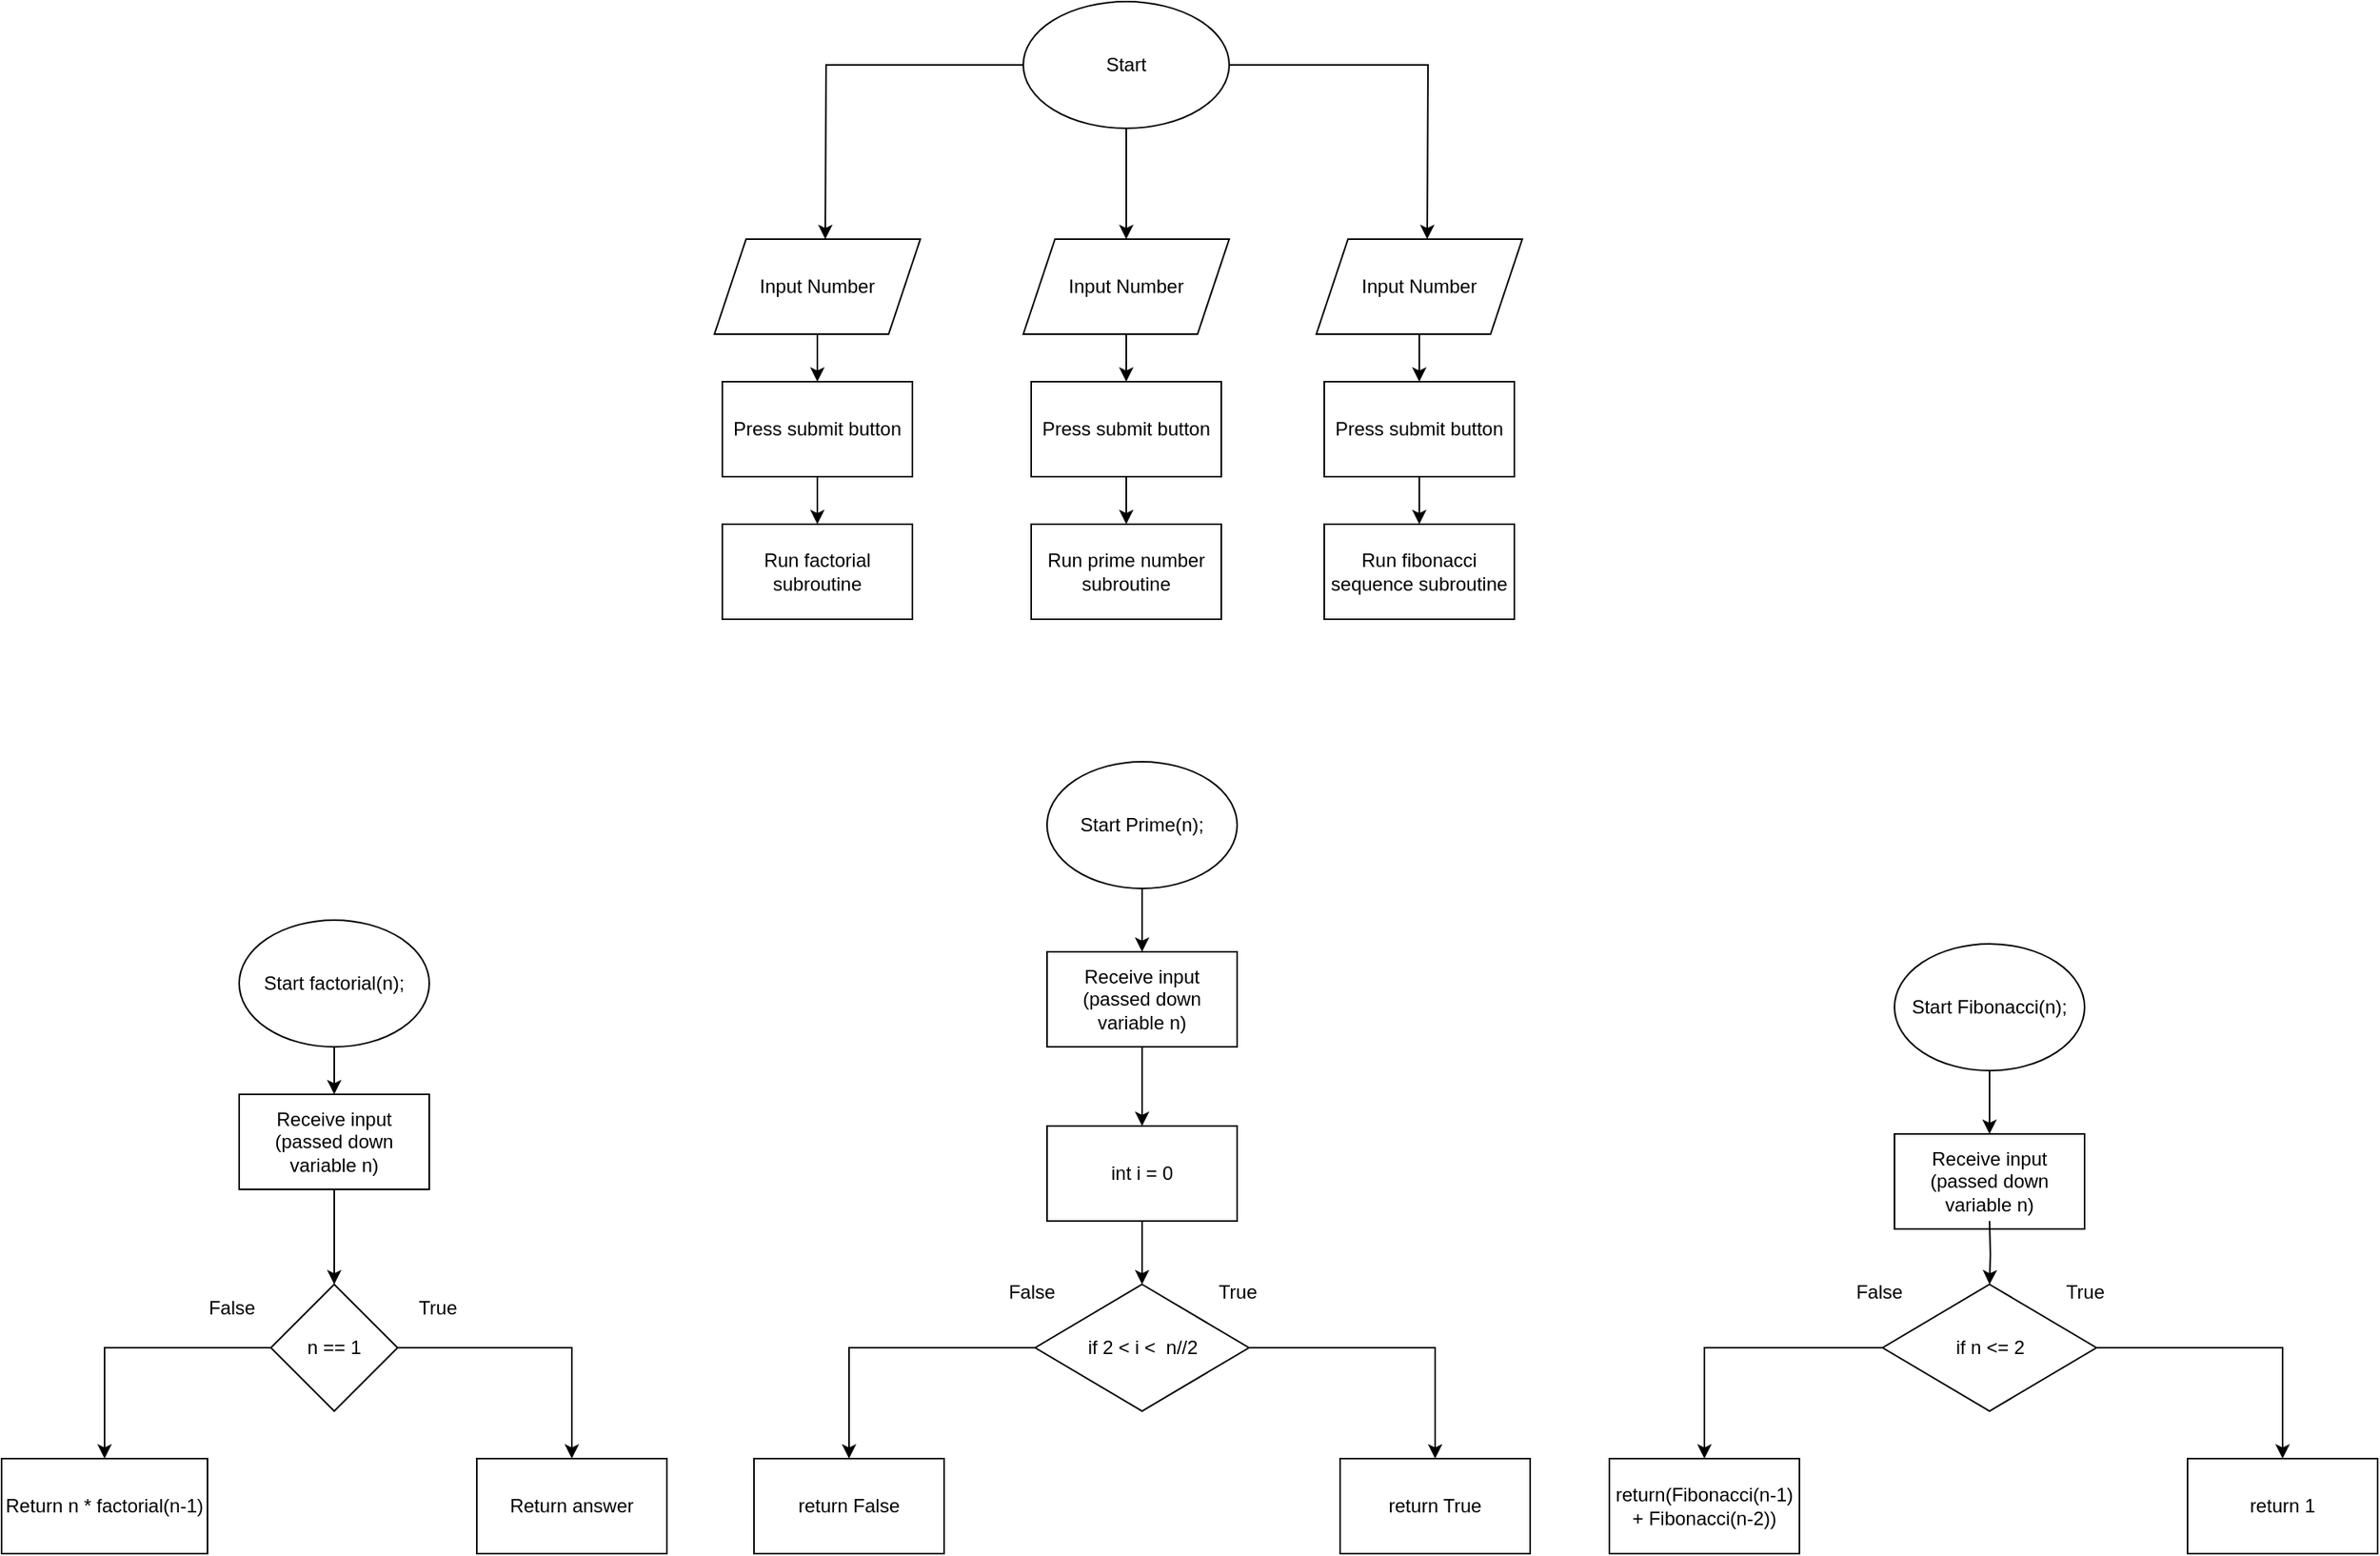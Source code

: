 <mxfile version="21.5.0" type="device">
  <diagram name="Page-1" id="GrkQvOvBJdedfOLAO38x">
    <mxGraphModel dx="1912" dy="985" grid="1" gridSize="10" guides="1" tooltips="1" connect="1" arrows="1" fold="1" page="1" pageScale="1" pageWidth="850" pageHeight="1100" math="0" shadow="0">
      <root>
        <mxCell id="0" />
        <mxCell id="1" parent="0" />
        <mxCell id="NpIUfgD3lTJgSAB7WC6j-1" value="" style="edgeStyle=orthogonalEdgeStyle;rounded=0;orthogonalLoop=1;jettySize=auto;html=1;" edge="1" parent="1" source="NpIUfgD3lTJgSAB7WC6j-4">
          <mxGeometry relative="1" as="geometry">
            <mxPoint x="990" y="220" as="targetPoint" />
          </mxGeometry>
        </mxCell>
        <mxCell id="NpIUfgD3lTJgSAB7WC6j-2" value="" style="edgeStyle=orthogonalEdgeStyle;rounded=0;orthogonalLoop=1;jettySize=auto;html=1;" edge="1" parent="1" source="NpIUfgD3lTJgSAB7WC6j-4">
          <mxGeometry relative="1" as="geometry">
            <mxPoint x="800" y="220" as="targetPoint" />
          </mxGeometry>
        </mxCell>
        <mxCell id="NpIUfgD3lTJgSAB7WC6j-3" value="" style="edgeStyle=orthogonalEdgeStyle;rounded=0;orthogonalLoop=1;jettySize=auto;html=1;" edge="1" parent="1" source="NpIUfgD3lTJgSAB7WC6j-4">
          <mxGeometry relative="1" as="geometry">
            <mxPoint x="610" y="220" as="targetPoint" />
          </mxGeometry>
        </mxCell>
        <mxCell id="NpIUfgD3lTJgSAB7WC6j-4" value="Start" style="ellipse;whiteSpace=wrap;html=1;" vertex="1" parent="1">
          <mxGeometry x="735" y="70" width="130" height="80" as="geometry" />
        </mxCell>
        <mxCell id="NpIUfgD3lTJgSAB7WC6j-5" value="" style="edgeStyle=orthogonalEdgeStyle;rounded=0;orthogonalLoop=1;jettySize=auto;html=1;" edge="1" parent="1" source="NpIUfgD3lTJgSAB7WC6j-6" target="NpIUfgD3lTJgSAB7WC6j-19">
          <mxGeometry relative="1" as="geometry" />
        </mxCell>
        <mxCell id="NpIUfgD3lTJgSAB7WC6j-6" value="Input Number" style="shape=parallelogram;perimeter=parallelogramPerimeter;whiteSpace=wrap;html=1;fixedSize=1;" vertex="1" parent="1">
          <mxGeometry x="540" y="220" width="130" height="60" as="geometry" />
        </mxCell>
        <mxCell id="NpIUfgD3lTJgSAB7WC6j-7" value="" style="edgeStyle=orthogonalEdgeStyle;rounded=0;orthogonalLoop=1;jettySize=auto;html=1;" edge="1" parent="1" source="NpIUfgD3lTJgSAB7WC6j-8" target="NpIUfgD3lTJgSAB7WC6j-21">
          <mxGeometry relative="1" as="geometry" />
        </mxCell>
        <mxCell id="NpIUfgD3lTJgSAB7WC6j-8" value="Input Number" style="shape=parallelogram;perimeter=parallelogramPerimeter;whiteSpace=wrap;html=1;fixedSize=1;" vertex="1" parent="1">
          <mxGeometry x="735" y="220" width="130" height="60" as="geometry" />
        </mxCell>
        <mxCell id="NpIUfgD3lTJgSAB7WC6j-9" value="" style="edgeStyle=orthogonalEdgeStyle;rounded=0;orthogonalLoop=1;jettySize=auto;html=1;" edge="1" parent="1" source="NpIUfgD3lTJgSAB7WC6j-23" target="NpIUfgD3lTJgSAB7WC6j-13">
          <mxGeometry relative="1" as="geometry">
            <Array as="points">
              <mxPoint x="985" y="380" />
              <mxPoint x="985" y="380" />
            </Array>
          </mxGeometry>
        </mxCell>
        <mxCell id="NpIUfgD3lTJgSAB7WC6j-10" value="Input Number" style="shape=parallelogram;perimeter=parallelogramPerimeter;whiteSpace=wrap;html=1;fixedSize=1;" vertex="1" parent="1">
          <mxGeometry x="920" y="220" width="130" height="60" as="geometry" />
        </mxCell>
        <mxCell id="NpIUfgD3lTJgSAB7WC6j-11" value="Run factorial subroutine" style="whiteSpace=wrap;html=1;" vertex="1" parent="1">
          <mxGeometry x="545" y="400" width="120" height="60" as="geometry" />
        </mxCell>
        <mxCell id="NpIUfgD3lTJgSAB7WC6j-12" value="Run prime number subroutine" style="whiteSpace=wrap;html=1;" vertex="1" parent="1">
          <mxGeometry x="740" y="400" width="120" height="60" as="geometry" />
        </mxCell>
        <mxCell id="NpIUfgD3lTJgSAB7WC6j-13" value="Run fibonacci sequence subroutine" style="whiteSpace=wrap;html=1;" vertex="1" parent="1">
          <mxGeometry x="925" y="400" width="120" height="60" as="geometry" />
        </mxCell>
        <mxCell id="NpIUfgD3lTJgSAB7WC6j-58" value="" style="edgeStyle=orthogonalEdgeStyle;rounded=0;orthogonalLoop=1;jettySize=auto;html=1;" edge="1" parent="1" source="NpIUfgD3lTJgSAB7WC6j-15" target="NpIUfgD3lTJgSAB7WC6j-56">
          <mxGeometry relative="1" as="geometry" />
        </mxCell>
        <mxCell id="NpIUfgD3lTJgSAB7WC6j-15" value="Start factorial(n);" style="ellipse;whiteSpace=wrap;html=1;" vertex="1" parent="1">
          <mxGeometry x="240" y="650" width="120" height="80" as="geometry" />
        </mxCell>
        <mxCell id="NpIUfgD3lTJgSAB7WC6j-18" value="" style="edgeStyle=orthogonalEdgeStyle;rounded=0;orthogonalLoop=1;jettySize=auto;html=1;" edge="1" parent="1" source="NpIUfgD3lTJgSAB7WC6j-19" target="NpIUfgD3lTJgSAB7WC6j-11">
          <mxGeometry relative="1" as="geometry" />
        </mxCell>
        <mxCell id="NpIUfgD3lTJgSAB7WC6j-19" value="Press submit button" style="whiteSpace=wrap;html=1;" vertex="1" parent="1">
          <mxGeometry x="545" y="310" width="120" height="60" as="geometry" />
        </mxCell>
        <mxCell id="NpIUfgD3lTJgSAB7WC6j-20" value="" style="edgeStyle=orthogonalEdgeStyle;rounded=0;orthogonalLoop=1;jettySize=auto;html=1;" edge="1" parent="1" source="NpIUfgD3lTJgSAB7WC6j-21" target="NpIUfgD3lTJgSAB7WC6j-12">
          <mxGeometry relative="1" as="geometry" />
        </mxCell>
        <mxCell id="NpIUfgD3lTJgSAB7WC6j-21" value="Press submit button" style="whiteSpace=wrap;html=1;" vertex="1" parent="1">
          <mxGeometry x="740" y="310" width="120" height="60" as="geometry" />
        </mxCell>
        <mxCell id="NpIUfgD3lTJgSAB7WC6j-22" value="" style="edgeStyle=orthogonalEdgeStyle;rounded=0;orthogonalLoop=1;jettySize=auto;html=1;" edge="1" parent="1" source="NpIUfgD3lTJgSAB7WC6j-10" target="NpIUfgD3lTJgSAB7WC6j-23">
          <mxGeometry relative="1" as="geometry">
            <mxPoint x="985" y="280" as="sourcePoint" />
            <mxPoint x="985" y="410" as="targetPoint" />
            <Array as="points" />
          </mxGeometry>
        </mxCell>
        <mxCell id="NpIUfgD3lTJgSAB7WC6j-23" value="Press submit button" style="whiteSpace=wrap;html=1;" vertex="1" parent="1">
          <mxGeometry x="925" y="310" width="120" height="60" as="geometry" />
        </mxCell>
        <mxCell id="NpIUfgD3lTJgSAB7WC6j-44" value="Return answer" style="whiteSpace=wrap;html=1;" vertex="1" parent="1">
          <mxGeometry x="390" y="990" width="120" height="60" as="geometry" />
        </mxCell>
        <mxCell id="NpIUfgD3lTJgSAB7WC6j-45" value="" style="edgeStyle=orthogonalEdgeStyle;rounded=0;orthogonalLoop=1;jettySize=auto;html=1;" edge="1" parent="1" source="NpIUfgD3lTJgSAB7WC6j-47" target="NpIUfgD3lTJgSAB7WC6j-44">
          <mxGeometry relative="1" as="geometry" />
        </mxCell>
        <mxCell id="NpIUfgD3lTJgSAB7WC6j-46" value="" style="edgeStyle=orthogonalEdgeStyle;rounded=0;orthogonalLoop=1;jettySize=auto;html=1;" edge="1" parent="1" source="NpIUfgD3lTJgSAB7WC6j-47" target="NpIUfgD3lTJgSAB7WC6j-48">
          <mxGeometry relative="1" as="geometry" />
        </mxCell>
        <mxCell id="NpIUfgD3lTJgSAB7WC6j-47" value="n == 1" style="rhombus;whiteSpace=wrap;html=1;" vertex="1" parent="1">
          <mxGeometry x="260" y="880" width="80" height="80" as="geometry" />
        </mxCell>
        <mxCell id="NpIUfgD3lTJgSAB7WC6j-48" value="Return n * factorial(n-1)" style="whiteSpace=wrap;html=1;" vertex="1" parent="1">
          <mxGeometry x="90" y="990" width="130" height="60" as="geometry" />
        </mxCell>
        <mxCell id="NpIUfgD3lTJgSAB7WC6j-51" value="True" style="text;html=1;align=center;verticalAlign=middle;resizable=0;points=[];autosize=1;strokeColor=none;fillColor=none;" vertex="1" parent="1">
          <mxGeometry x="340" y="880" width="50" height="30" as="geometry" />
        </mxCell>
        <mxCell id="NpIUfgD3lTJgSAB7WC6j-52" value="False" style="text;html=1;align=center;verticalAlign=middle;resizable=0;points=[];autosize=1;strokeColor=none;fillColor=none;" vertex="1" parent="1">
          <mxGeometry x="210" y="880" width="50" height="30" as="geometry" />
        </mxCell>
        <mxCell id="NpIUfgD3lTJgSAB7WC6j-60" value="" style="edgeStyle=orthogonalEdgeStyle;rounded=0;orthogonalLoop=1;jettySize=auto;html=1;" edge="1" parent="1" source="NpIUfgD3lTJgSAB7WC6j-53" target="NpIUfgD3lTJgSAB7WC6j-57">
          <mxGeometry relative="1" as="geometry" />
        </mxCell>
        <mxCell id="NpIUfgD3lTJgSAB7WC6j-53" value="Start Prime(n);" style="ellipse;whiteSpace=wrap;html=1;" vertex="1" parent="1">
          <mxGeometry x="750" y="550" width="120" height="80" as="geometry" />
        </mxCell>
        <mxCell id="NpIUfgD3lTJgSAB7WC6j-59" value="" style="edgeStyle=orthogonalEdgeStyle;rounded=0;orthogonalLoop=1;jettySize=auto;html=1;" edge="1" parent="1" source="NpIUfgD3lTJgSAB7WC6j-56" target="NpIUfgD3lTJgSAB7WC6j-47">
          <mxGeometry relative="1" as="geometry" />
        </mxCell>
        <mxCell id="NpIUfgD3lTJgSAB7WC6j-56" value="Receive input (passed down variable n)" style="whiteSpace=wrap;html=1;" vertex="1" parent="1">
          <mxGeometry x="240" y="760" width="120" height="60" as="geometry" />
        </mxCell>
        <mxCell id="NpIUfgD3lTJgSAB7WC6j-64" value="" style="edgeStyle=orthogonalEdgeStyle;rounded=0;orthogonalLoop=1;jettySize=auto;html=1;" edge="1" parent="1" source="NpIUfgD3lTJgSAB7WC6j-57" target="NpIUfgD3lTJgSAB7WC6j-62">
          <mxGeometry relative="1" as="geometry" />
        </mxCell>
        <mxCell id="NpIUfgD3lTJgSAB7WC6j-57" value="Receive input (passed down variable n)" style="whiteSpace=wrap;html=1;" vertex="1" parent="1">
          <mxGeometry x="750" y="670" width="120" height="60" as="geometry" />
        </mxCell>
        <mxCell id="NpIUfgD3lTJgSAB7WC6j-69" value="" style="edgeStyle=orthogonalEdgeStyle;rounded=0;orthogonalLoop=1;jettySize=auto;html=1;" edge="1" parent="1" source="NpIUfgD3lTJgSAB7WC6j-61" target="NpIUfgD3lTJgSAB7WC6j-66">
          <mxGeometry relative="1" as="geometry" />
        </mxCell>
        <mxCell id="NpIUfgD3lTJgSAB7WC6j-70" value="" style="edgeStyle=orthogonalEdgeStyle;rounded=0;orthogonalLoop=1;jettySize=auto;html=1;" edge="1" parent="1" source="NpIUfgD3lTJgSAB7WC6j-61" target="NpIUfgD3lTJgSAB7WC6j-68">
          <mxGeometry relative="1" as="geometry" />
        </mxCell>
        <mxCell id="NpIUfgD3lTJgSAB7WC6j-61" value="if 2 &amp;lt; i &amp;lt;&amp;nbsp; n//2" style="rhombus;whiteSpace=wrap;html=1;" vertex="1" parent="1">
          <mxGeometry x="742.5" y="880" width="135" height="80" as="geometry" />
        </mxCell>
        <mxCell id="NpIUfgD3lTJgSAB7WC6j-65" value="" style="edgeStyle=orthogonalEdgeStyle;rounded=0;orthogonalLoop=1;jettySize=auto;html=1;" edge="1" parent="1" source="NpIUfgD3lTJgSAB7WC6j-62" target="NpIUfgD3lTJgSAB7WC6j-61">
          <mxGeometry relative="1" as="geometry" />
        </mxCell>
        <mxCell id="NpIUfgD3lTJgSAB7WC6j-62" value="int i = 0" style="whiteSpace=wrap;html=1;" vertex="1" parent="1">
          <mxGeometry x="750" y="780" width="120" height="60" as="geometry" />
        </mxCell>
        <mxCell id="NpIUfgD3lTJgSAB7WC6j-66" value="return False" style="whiteSpace=wrap;html=1;" vertex="1" parent="1">
          <mxGeometry x="565" y="990" width="120" height="60" as="geometry" />
        </mxCell>
        <mxCell id="NpIUfgD3lTJgSAB7WC6j-68" value="return True" style="whiteSpace=wrap;html=1;" vertex="1" parent="1">
          <mxGeometry x="935" y="990" width="120" height="60" as="geometry" />
        </mxCell>
        <mxCell id="NpIUfgD3lTJgSAB7WC6j-71" value="True" style="text;html=1;align=center;verticalAlign=middle;resizable=0;points=[];autosize=1;strokeColor=none;fillColor=none;" vertex="1" parent="1">
          <mxGeometry x="845" y="870" width="50" height="30" as="geometry" />
        </mxCell>
        <mxCell id="NpIUfgD3lTJgSAB7WC6j-72" value="False" style="text;html=1;align=center;verticalAlign=middle;resizable=0;points=[];autosize=1;strokeColor=none;fillColor=none;" vertex="1" parent="1">
          <mxGeometry x="715" y="870" width="50" height="30" as="geometry" />
        </mxCell>
        <mxCell id="NpIUfgD3lTJgSAB7WC6j-73" value="" style="edgeStyle=orthogonalEdgeStyle;rounded=0;orthogonalLoop=1;jettySize=auto;html=1;" edge="1" parent="1" source="NpIUfgD3lTJgSAB7WC6j-74" target="NpIUfgD3lTJgSAB7WC6j-76">
          <mxGeometry relative="1" as="geometry" />
        </mxCell>
        <mxCell id="NpIUfgD3lTJgSAB7WC6j-74" value="Start Fibonacci(n);" style="ellipse;whiteSpace=wrap;html=1;" vertex="1" parent="1">
          <mxGeometry x="1285" y="665" width="120" height="80" as="geometry" />
        </mxCell>
        <mxCell id="NpIUfgD3lTJgSAB7WC6j-76" value="Receive input (passed down variable n)" style="whiteSpace=wrap;html=1;" vertex="1" parent="1">
          <mxGeometry x="1285" y="785" width="120" height="60" as="geometry" />
        </mxCell>
        <mxCell id="NpIUfgD3lTJgSAB7WC6j-77" value="" style="edgeStyle=orthogonalEdgeStyle;rounded=0;orthogonalLoop=1;jettySize=auto;html=1;" edge="1" parent="1" source="NpIUfgD3lTJgSAB7WC6j-79" target="NpIUfgD3lTJgSAB7WC6j-82">
          <mxGeometry relative="1" as="geometry" />
        </mxCell>
        <mxCell id="NpIUfgD3lTJgSAB7WC6j-78" value="" style="edgeStyle=orthogonalEdgeStyle;rounded=0;orthogonalLoop=1;jettySize=auto;html=1;" edge="1" parent="1" source="NpIUfgD3lTJgSAB7WC6j-79" target="NpIUfgD3lTJgSAB7WC6j-83">
          <mxGeometry relative="1" as="geometry" />
        </mxCell>
        <mxCell id="NpIUfgD3lTJgSAB7WC6j-79" value="if n &amp;lt;= 2" style="rhombus;whiteSpace=wrap;html=1;" vertex="1" parent="1">
          <mxGeometry x="1277.5" y="880" width="135" height="80" as="geometry" />
        </mxCell>
        <mxCell id="NpIUfgD3lTJgSAB7WC6j-80" value="" style="edgeStyle=orthogonalEdgeStyle;rounded=0;orthogonalLoop=1;jettySize=auto;html=1;" edge="1" parent="1" target="NpIUfgD3lTJgSAB7WC6j-79">
          <mxGeometry relative="1" as="geometry">
            <mxPoint x="1345" y="840" as="sourcePoint" />
          </mxGeometry>
        </mxCell>
        <mxCell id="NpIUfgD3lTJgSAB7WC6j-82" value="return(Fibonacci(n-1) + Fibonacci(n-2))" style="whiteSpace=wrap;html=1;" vertex="1" parent="1">
          <mxGeometry x="1105" y="990" width="120" height="60" as="geometry" />
        </mxCell>
        <mxCell id="NpIUfgD3lTJgSAB7WC6j-83" value="return 1" style="whiteSpace=wrap;html=1;" vertex="1" parent="1">
          <mxGeometry x="1470" y="990" width="120" height="60" as="geometry" />
        </mxCell>
        <mxCell id="NpIUfgD3lTJgSAB7WC6j-84" value="True" style="text;html=1;align=center;verticalAlign=middle;resizable=0;points=[];autosize=1;strokeColor=none;fillColor=none;" vertex="1" parent="1">
          <mxGeometry x="1380" y="870" width="50" height="30" as="geometry" />
        </mxCell>
        <mxCell id="NpIUfgD3lTJgSAB7WC6j-85" value="False" style="text;html=1;align=center;verticalAlign=middle;resizable=0;points=[];autosize=1;strokeColor=none;fillColor=none;" vertex="1" parent="1">
          <mxGeometry x="1250" y="870" width="50" height="30" as="geometry" />
        </mxCell>
      </root>
    </mxGraphModel>
  </diagram>
</mxfile>
